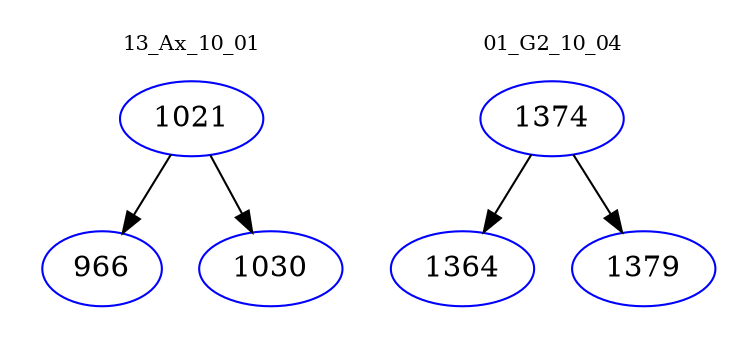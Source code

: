 digraph{
subgraph cluster_0 {
color = white
label = "13_Ax_10_01";
fontsize=10;
T0_1021 [label="1021", color="blue"]
T0_1021 -> T0_966 [color="black"]
T0_966 [label="966", color="blue"]
T0_1021 -> T0_1030 [color="black"]
T0_1030 [label="1030", color="blue"]
}
subgraph cluster_1 {
color = white
label = "01_G2_10_04";
fontsize=10;
T1_1374 [label="1374", color="blue"]
T1_1374 -> T1_1364 [color="black"]
T1_1364 [label="1364", color="blue"]
T1_1374 -> T1_1379 [color="black"]
T1_1379 [label="1379", color="blue"]
}
}

